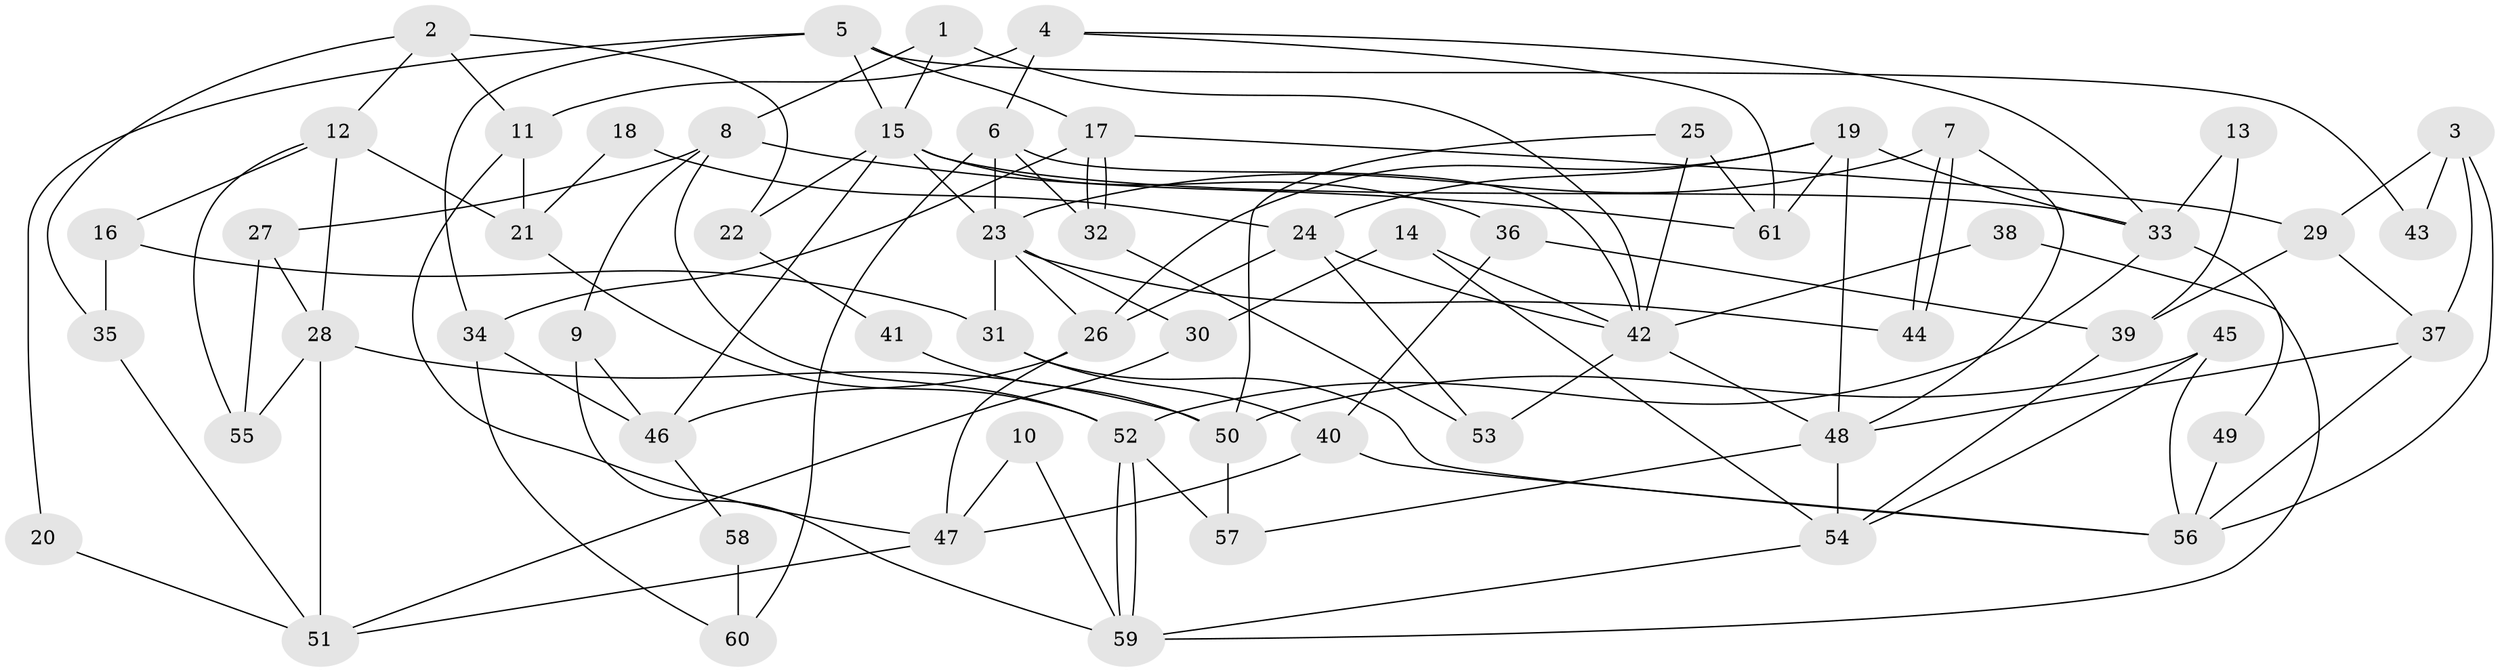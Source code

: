 // coarse degree distribution, {3: 0.16666666666666666, 2: 0.26666666666666666, 6: 0.1, 7: 0.1, 5: 0.13333333333333333, 4: 0.13333333333333333, 9: 0.06666666666666667, 8: 0.03333333333333333}
// Generated by graph-tools (version 1.1) at 2025/54/03/04/25 21:54:34]
// undirected, 61 vertices, 122 edges
graph export_dot {
graph [start="1"]
  node [color=gray90,style=filled];
  1;
  2;
  3;
  4;
  5;
  6;
  7;
  8;
  9;
  10;
  11;
  12;
  13;
  14;
  15;
  16;
  17;
  18;
  19;
  20;
  21;
  22;
  23;
  24;
  25;
  26;
  27;
  28;
  29;
  30;
  31;
  32;
  33;
  34;
  35;
  36;
  37;
  38;
  39;
  40;
  41;
  42;
  43;
  44;
  45;
  46;
  47;
  48;
  49;
  50;
  51;
  52;
  53;
  54;
  55;
  56;
  57;
  58;
  59;
  60;
  61;
  1 -- 8;
  1 -- 42;
  1 -- 15;
  2 -- 12;
  2 -- 11;
  2 -- 22;
  2 -- 35;
  3 -- 37;
  3 -- 56;
  3 -- 29;
  3 -- 43;
  4 -- 33;
  4 -- 6;
  4 -- 11;
  4 -- 61;
  5 -- 17;
  5 -- 15;
  5 -- 20;
  5 -- 34;
  5 -- 43;
  6 -- 23;
  6 -- 32;
  6 -- 42;
  6 -- 60;
  7 -- 48;
  7 -- 44;
  7 -- 44;
  7 -- 23;
  8 -- 9;
  8 -- 61;
  8 -- 27;
  8 -- 52;
  9 -- 59;
  9 -- 46;
  10 -- 59;
  10 -- 47;
  11 -- 21;
  11 -- 47;
  12 -- 16;
  12 -- 28;
  12 -- 21;
  12 -- 55;
  13 -- 33;
  13 -- 39;
  14 -- 42;
  14 -- 54;
  14 -- 30;
  15 -- 23;
  15 -- 22;
  15 -- 33;
  15 -- 36;
  15 -- 46;
  16 -- 31;
  16 -- 35;
  17 -- 32;
  17 -- 32;
  17 -- 34;
  17 -- 29;
  18 -- 24;
  18 -- 21;
  19 -- 48;
  19 -- 33;
  19 -- 24;
  19 -- 26;
  19 -- 61;
  20 -- 51;
  21 -- 52;
  22 -- 41;
  23 -- 30;
  23 -- 26;
  23 -- 31;
  23 -- 44;
  24 -- 26;
  24 -- 42;
  24 -- 53;
  25 -- 42;
  25 -- 61;
  25 -- 50;
  26 -- 46;
  26 -- 47;
  27 -- 28;
  27 -- 55;
  28 -- 50;
  28 -- 55;
  28 -- 51;
  29 -- 37;
  29 -- 39;
  30 -- 51;
  31 -- 56;
  31 -- 40;
  32 -- 53;
  33 -- 52;
  33 -- 49;
  34 -- 46;
  34 -- 60;
  35 -- 51;
  36 -- 40;
  36 -- 39;
  37 -- 48;
  37 -- 56;
  38 -- 42;
  38 -- 59;
  39 -- 54;
  40 -- 47;
  40 -- 56;
  41 -- 50;
  42 -- 48;
  42 -- 53;
  45 -- 50;
  45 -- 56;
  45 -- 54;
  46 -- 58;
  47 -- 51;
  48 -- 54;
  48 -- 57;
  49 -- 56;
  50 -- 57;
  52 -- 59;
  52 -- 59;
  52 -- 57;
  54 -- 59;
  58 -- 60;
}
